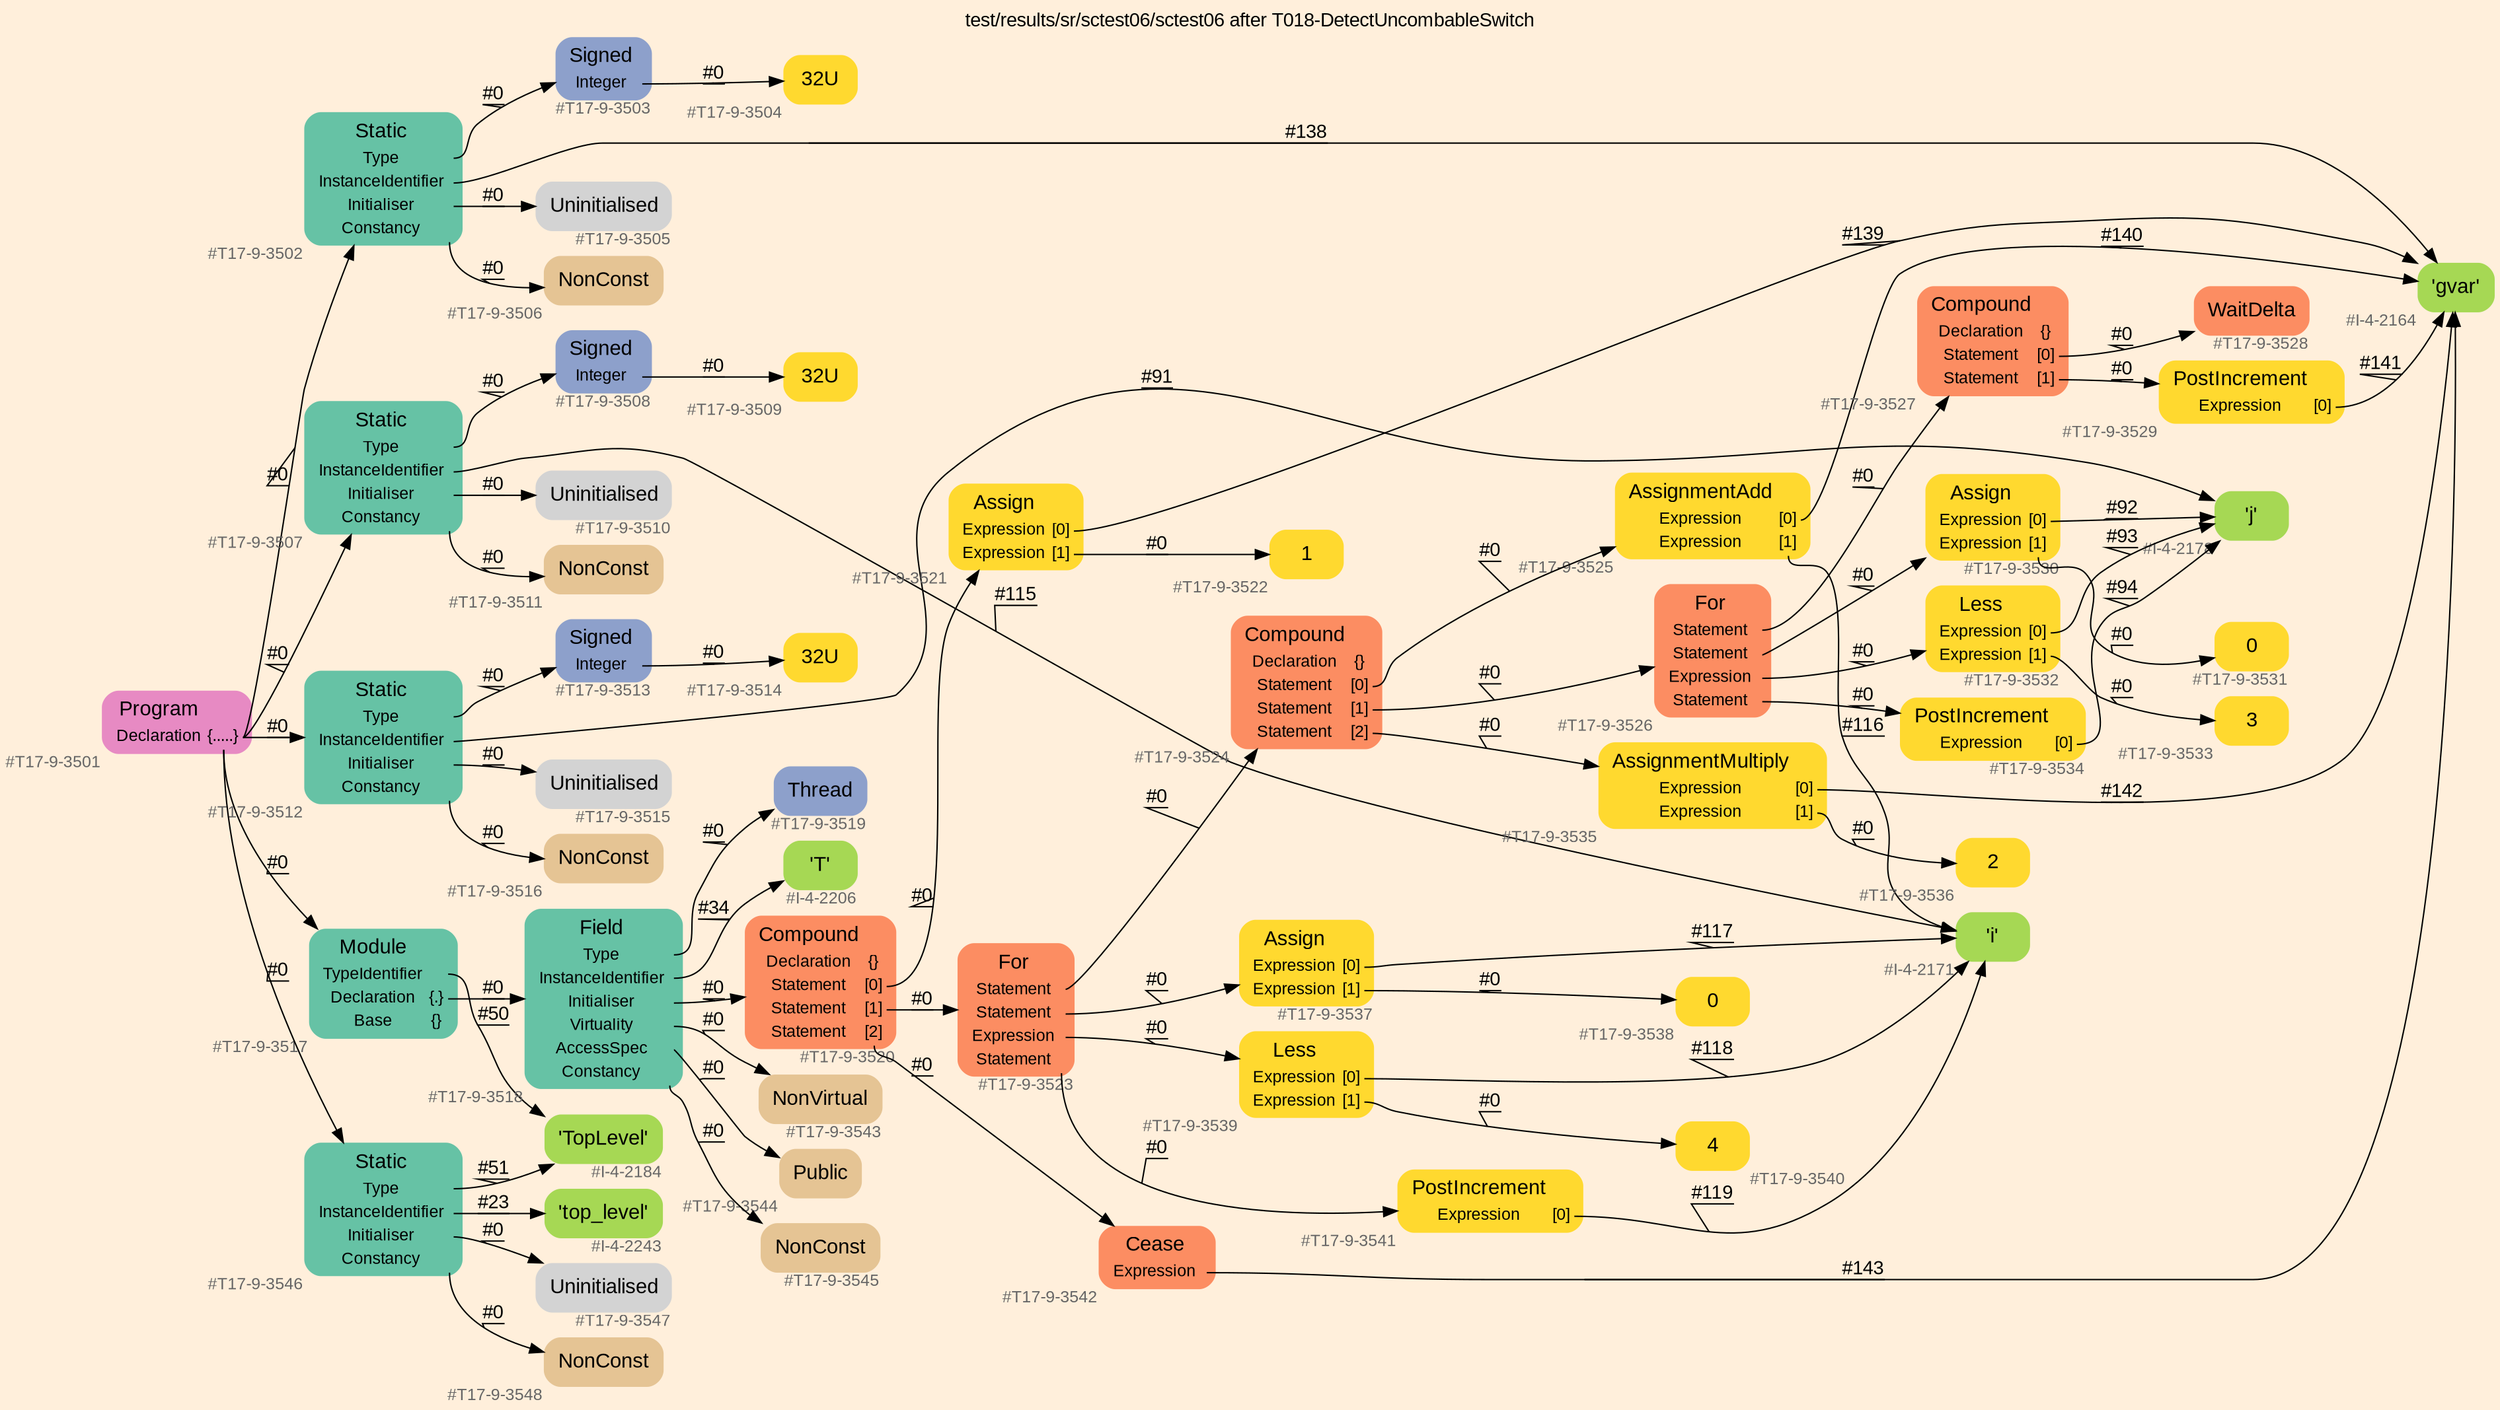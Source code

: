 digraph "test/results/sr/sctest06/sctest06 after T018-DetectUncombableSwitch" {
label = "test/results/sr/sctest06/sctest06 after T018-DetectUncombableSwitch"
labelloc = t
graph [
    rankdir = "LR"
    ranksep = 0.3
    bgcolor = antiquewhite1
    color = black
    fontcolor = black
    fontname = "Arial"
];
node [
    fontname = "Arial"
];
edge [
    fontname = "Arial"
];

// -------------------- node figure --------------------
// -------- block #T17-9-3501 ----------
"#T17-9-3501" [
    fillcolor = "/set28/4"
    xlabel = "#T17-9-3501"
    fontsize = "12"
    fontcolor = grey40
    shape = "plaintext"
    label = <<TABLE BORDER="0" CELLBORDER="0" CELLSPACING="0">
     <TR><TD><FONT COLOR="black" POINT-SIZE="15">Program</FONT></TD></TR>
     <TR><TD><FONT COLOR="black" POINT-SIZE="12">Declaration</FONT></TD><TD PORT="port0"><FONT COLOR="black" POINT-SIZE="12">{.....}</FONT></TD></TR>
    </TABLE>>
    style = "rounded,filled"
];

// -------- block #T17-9-3502 ----------
"#T17-9-3502" [
    fillcolor = "/set28/1"
    xlabel = "#T17-9-3502"
    fontsize = "12"
    fontcolor = grey40
    shape = "plaintext"
    label = <<TABLE BORDER="0" CELLBORDER="0" CELLSPACING="0">
     <TR><TD><FONT COLOR="black" POINT-SIZE="15">Static</FONT></TD></TR>
     <TR><TD><FONT COLOR="black" POINT-SIZE="12">Type</FONT></TD><TD PORT="port0"></TD></TR>
     <TR><TD><FONT COLOR="black" POINT-SIZE="12">InstanceIdentifier</FONT></TD><TD PORT="port1"></TD></TR>
     <TR><TD><FONT COLOR="black" POINT-SIZE="12">Initialiser</FONT></TD><TD PORT="port2"></TD></TR>
     <TR><TD><FONT COLOR="black" POINT-SIZE="12">Constancy</FONT></TD><TD PORT="port3"></TD></TR>
    </TABLE>>
    style = "rounded,filled"
];

// -------- block #T17-9-3503 ----------
"#T17-9-3503" [
    fillcolor = "/set28/3"
    xlabel = "#T17-9-3503"
    fontsize = "12"
    fontcolor = grey40
    shape = "plaintext"
    label = <<TABLE BORDER="0" CELLBORDER="0" CELLSPACING="0">
     <TR><TD><FONT COLOR="black" POINT-SIZE="15">Signed</FONT></TD></TR>
     <TR><TD><FONT COLOR="black" POINT-SIZE="12">Integer</FONT></TD><TD PORT="port0"></TD></TR>
    </TABLE>>
    style = "rounded,filled"
];

// -------- block #T17-9-3504 ----------
"#T17-9-3504" [
    fillcolor = "/set28/6"
    xlabel = "#T17-9-3504"
    fontsize = "12"
    fontcolor = grey40
    shape = "plaintext"
    label = <<TABLE BORDER="0" CELLBORDER="0" CELLSPACING="0">
     <TR><TD><FONT COLOR="black" POINT-SIZE="15">32U</FONT></TD></TR>
    </TABLE>>
    style = "rounded,filled"
];

// -------- block #I-4-2164 ----------
"#I-4-2164" [
    fillcolor = "/set28/5"
    xlabel = "#I-4-2164"
    fontsize = "12"
    fontcolor = grey40
    shape = "plaintext"
    label = <<TABLE BORDER="0" CELLBORDER="0" CELLSPACING="0">
     <TR><TD><FONT COLOR="black" POINT-SIZE="15">'gvar'</FONT></TD></TR>
    </TABLE>>
    style = "rounded,filled"
];

// -------- block #T17-9-3505 ----------
"#T17-9-3505" [
    xlabel = "#T17-9-3505"
    fontsize = "12"
    fontcolor = grey40
    shape = "plaintext"
    label = <<TABLE BORDER="0" CELLBORDER="0" CELLSPACING="0">
     <TR><TD><FONT COLOR="black" POINT-SIZE="15">Uninitialised</FONT></TD></TR>
    </TABLE>>
    style = "rounded,filled"
];

// -------- block #T17-9-3506 ----------
"#T17-9-3506" [
    fillcolor = "/set28/7"
    xlabel = "#T17-9-3506"
    fontsize = "12"
    fontcolor = grey40
    shape = "plaintext"
    label = <<TABLE BORDER="0" CELLBORDER="0" CELLSPACING="0">
     <TR><TD><FONT COLOR="black" POINT-SIZE="15">NonConst</FONT></TD></TR>
    </TABLE>>
    style = "rounded,filled"
];

// -------- block #T17-9-3507 ----------
"#T17-9-3507" [
    fillcolor = "/set28/1"
    xlabel = "#T17-9-3507"
    fontsize = "12"
    fontcolor = grey40
    shape = "plaintext"
    label = <<TABLE BORDER="0" CELLBORDER="0" CELLSPACING="0">
     <TR><TD><FONT COLOR="black" POINT-SIZE="15">Static</FONT></TD></TR>
     <TR><TD><FONT COLOR="black" POINT-SIZE="12">Type</FONT></TD><TD PORT="port0"></TD></TR>
     <TR><TD><FONT COLOR="black" POINT-SIZE="12">InstanceIdentifier</FONT></TD><TD PORT="port1"></TD></TR>
     <TR><TD><FONT COLOR="black" POINT-SIZE="12">Initialiser</FONT></TD><TD PORT="port2"></TD></TR>
     <TR><TD><FONT COLOR="black" POINT-SIZE="12">Constancy</FONT></TD><TD PORT="port3"></TD></TR>
    </TABLE>>
    style = "rounded,filled"
];

// -------- block #T17-9-3508 ----------
"#T17-9-3508" [
    fillcolor = "/set28/3"
    xlabel = "#T17-9-3508"
    fontsize = "12"
    fontcolor = grey40
    shape = "plaintext"
    label = <<TABLE BORDER="0" CELLBORDER="0" CELLSPACING="0">
     <TR><TD><FONT COLOR="black" POINT-SIZE="15">Signed</FONT></TD></TR>
     <TR><TD><FONT COLOR="black" POINT-SIZE="12">Integer</FONT></TD><TD PORT="port0"></TD></TR>
    </TABLE>>
    style = "rounded,filled"
];

// -------- block #T17-9-3509 ----------
"#T17-9-3509" [
    fillcolor = "/set28/6"
    xlabel = "#T17-9-3509"
    fontsize = "12"
    fontcolor = grey40
    shape = "plaintext"
    label = <<TABLE BORDER="0" CELLBORDER="0" CELLSPACING="0">
     <TR><TD><FONT COLOR="black" POINT-SIZE="15">32U</FONT></TD></TR>
    </TABLE>>
    style = "rounded,filled"
];

// -------- block #I-4-2171 ----------
"#I-4-2171" [
    fillcolor = "/set28/5"
    xlabel = "#I-4-2171"
    fontsize = "12"
    fontcolor = grey40
    shape = "plaintext"
    label = <<TABLE BORDER="0" CELLBORDER="0" CELLSPACING="0">
     <TR><TD><FONT COLOR="black" POINT-SIZE="15">'i'</FONT></TD></TR>
    </TABLE>>
    style = "rounded,filled"
];

// -------- block #T17-9-3510 ----------
"#T17-9-3510" [
    xlabel = "#T17-9-3510"
    fontsize = "12"
    fontcolor = grey40
    shape = "plaintext"
    label = <<TABLE BORDER="0" CELLBORDER="0" CELLSPACING="0">
     <TR><TD><FONT COLOR="black" POINT-SIZE="15">Uninitialised</FONT></TD></TR>
    </TABLE>>
    style = "rounded,filled"
];

// -------- block #T17-9-3511 ----------
"#T17-9-3511" [
    fillcolor = "/set28/7"
    xlabel = "#T17-9-3511"
    fontsize = "12"
    fontcolor = grey40
    shape = "plaintext"
    label = <<TABLE BORDER="0" CELLBORDER="0" CELLSPACING="0">
     <TR><TD><FONT COLOR="black" POINT-SIZE="15">NonConst</FONT></TD></TR>
    </TABLE>>
    style = "rounded,filled"
];

// -------- block #T17-9-3512 ----------
"#T17-9-3512" [
    fillcolor = "/set28/1"
    xlabel = "#T17-9-3512"
    fontsize = "12"
    fontcolor = grey40
    shape = "plaintext"
    label = <<TABLE BORDER="0" CELLBORDER="0" CELLSPACING="0">
     <TR><TD><FONT COLOR="black" POINT-SIZE="15">Static</FONT></TD></TR>
     <TR><TD><FONT COLOR="black" POINT-SIZE="12">Type</FONT></TD><TD PORT="port0"></TD></TR>
     <TR><TD><FONT COLOR="black" POINT-SIZE="12">InstanceIdentifier</FONT></TD><TD PORT="port1"></TD></TR>
     <TR><TD><FONT COLOR="black" POINT-SIZE="12">Initialiser</FONT></TD><TD PORT="port2"></TD></TR>
     <TR><TD><FONT COLOR="black" POINT-SIZE="12">Constancy</FONT></TD><TD PORT="port3"></TD></TR>
    </TABLE>>
    style = "rounded,filled"
];

// -------- block #T17-9-3513 ----------
"#T17-9-3513" [
    fillcolor = "/set28/3"
    xlabel = "#T17-9-3513"
    fontsize = "12"
    fontcolor = grey40
    shape = "plaintext"
    label = <<TABLE BORDER="0" CELLBORDER="0" CELLSPACING="0">
     <TR><TD><FONT COLOR="black" POINT-SIZE="15">Signed</FONT></TD></TR>
     <TR><TD><FONT COLOR="black" POINT-SIZE="12">Integer</FONT></TD><TD PORT="port0"></TD></TR>
    </TABLE>>
    style = "rounded,filled"
];

// -------- block #T17-9-3514 ----------
"#T17-9-3514" [
    fillcolor = "/set28/6"
    xlabel = "#T17-9-3514"
    fontsize = "12"
    fontcolor = grey40
    shape = "plaintext"
    label = <<TABLE BORDER="0" CELLBORDER="0" CELLSPACING="0">
     <TR><TD><FONT COLOR="black" POINT-SIZE="15">32U</FONT></TD></TR>
    </TABLE>>
    style = "rounded,filled"
];

// -------- block #I-4-2178 ----------
"#I-4-2178" [
    fillcolor = "/set28/5"
    xlabel = "#I-4-2178"
    fontsize = "12"
    fontcolor = grey40
    shape = "plaintext"
    label = <<TABLE BORDER="0" CELLBORDER="0" CELLSPACING="0">
     <TR><TD><FONT COLOR="black" POINT-SIZE="15">'j'</FONT></TD></TR>
    </TABLE>>
    style = "rounded,filled"
];

// -------- block #T17-9-3515 ----------
"#T17-9-3515" [
    xlabel = "#T17-9-3515"
    fontsize = "12"
    fontcolor = grey40
    shape = "plaintext"
    label = <<TABLE BORDER="0" CELLBORDER="0" CELLSPACING="0">
     <TR><TD><FONT COLOR="black" POINT-SIZE="15">Uninitialised</FONT></TD></TR>
    </TABLE>>
    style = "rounded,filled"
];

// -------- block #T17-9-3516 ----------
"#T17-9-3516" [
    fillcolor = "/set28/7"
    xlabel = "#T17-9-3516"
    fontsize = "12"
    fontcolor = grey40
    shape = "plaintext"
    label = <<TABLE BORDER="0" CELLBORDER="0" CELLSPACING="0">
     <TR><TD><FONT COLOR="black" POINT-SIZE="15">NonConst</FONT></TD></TR>
    </TABLE>>
    style = "rounded,filled"
];

// -------- block #T17-9-3517 ----------
"#T17-9-3517" [
    fillcolor = "/set28/1"
    xlabel = "#T17-9-3517"
    fontsize = "12"
    fontcolor = grey40
    shape = "plaintext"
    label = <<TABLE BORDER="0" CELLBORDER="0" CELLSPACING="0">
     <TR><TD><FONT COLOR="black" POINT-SIZE="15">Module</FONT></TD></TR>
     <TR><TD><FONT COLOR="black" POINT-SIZE="12">TypeIdentifier</FONT></TD><TD PORT="port0"></TD></TR>
     <TR><TD><FONT COLOR="black" POINT-SIZE="12">Declaration</FONT></TD><TD PORT="port1"><FONT COLOR="black" POINT-SIZE="12">{.}</FONT></TD></TR>
     <TR><TD><FONT COLOR="black" POINT-SIZE="12">Base</FONT></TD><TD PORT="port2"><FONT COLOR="black" POINT-SIZE="12">{}</FONT></TD></TR>
    </TABLE>>
    style = "rounded,filled"
];

// -------- block #I-4-2184 ----------
"#I-4-2184" [
    fillcolor = "/set28/5"
    xlabel = "#I-4-2184"
    fontsize = "12"
    fontcolor = grey40
    shape = "plaintext"
    label = <<TABLE BORDER="0" CELLBORDER="0" CELLSPACING="0">
     <TR><TD><FONT COLOR="black" POINT-SIZE="15">'TopLevel'</FONT></TD></TR>
    </TABLE>>
    style = "rounded,filled"
];

// -------- block #T17-9-3518 ----------
"#T17-9-3518" [
    fillcolor = "/set28/1"
    xlabel = "#T17-9-3518"
    fontsize = "12"
    fontcolor = grey40
    shape = "plaintext"
    label = <<TABLE BORDER="0" CELLBORDER="0" CELLSPACING="0">
     <TR><TD><FONT COLOR="black" POINT-SIZE="15">Field</FONT></TD></TR>
     <TR><TD><FONT COLOR="black" POINT-SIZE="12">Type</FONT></TD><TD PORT="port0"></TD></TR>
     <TR><TD><FONT COLOR="black" POINT-SIZE="12">InstanceIdentifier</FONT></TD><TD PORT="port1"></TD></TR>
     <TR><TD><FONT COLOR="black" POINT-SIZE="12">Initialiser</FONT></TD><TD PORT="port2"></TD></TR>
     <TR><TD><FONT COLOR="black" POINT-SIZE="12">Virtuality</FONT></TD><TD PORT="port3"></TD></TR>
     <TR><TD><FONT COLOR="black" POINT-SIZE="12">AccessSpec</FONT></TD><TD PORT="port4"></TD></TR>
     <TR><TD><FONT COLOR="black" POINT-SIZE="12">Constancy</FONT></TD><TD PORT="port5"></TD></TR>
    </TABLE>>
    style = "rounded,filled"
];

// -------- block #T17-9-3519 ----------
"#T17-9-3519" [
    fillcolor = "/set28/3"
    xlabel = "#T17-9-3519"
    fontsize = "12"
    fontcolor = grey40
    shape = "plaintext"
    label = <<TABLE BORDER="0" CELLBORDER="0" CELLSPACING="0">
     <TR><TD><FONT COLOR="black" POINT-SIZE="15">Thread</FONT></TD></TR>
    </TABLE>>
    style = "rounded,filled"
];

// -------- block #I-4-2206 ----------
"#I-4-2206" [
    fillcolor = "/set28/5"
    xlabel = "#I-4-2206"
    fontsize = "12"
    fontcolor = grey40
    shape = "plaintext"
    label = <<TABLE BORDER="0" CELLBORDER="0" CELLSPACING="0">
     <TR><TD><FONT COLOR="black" POINT-SIZE="15">'T'</FONT></TD></TR>
    </TABLE>>
    style = "rounded,filled"
];

// -------- block #T17-9-3520 ----------
"#T17-9-3520" [
    fillcolor = "/set28/2"
    xlabel = "#T17-9-3520"
    fontsize = "12"
    fontcolor = grey40
    shape = "plaintext"
    label = <<TABLE BORDER="0" CELLBORDER="0" CELLSPACING="0">
     <TR><TD><FONT COLOR="black" POINT-SIZE="15">Compound</FONT></TD></TR>
     <TR><TD><FONT COLOR="black" POINT-SIZE="12">Declaration</FONT></TD><TD PORT="port0"><FONT COLOR="black" POINT-SIZE="12">{}</FONT></TD></TR>
     <TR><TD><FONT COLOR="black" POINT-SIZE="12">Statement</FONT></TD><TD PORT="port1"><FONT COLOR="black" POINT-SIZE="12">[0]</FONT></TD></TR>
     <TR><TD><FONT COLOR="black" POINT-SIZE="12">Statement</FONT></TD><TD PORT="port2"><FONT COLOR="black" POINT-SIZE="12">[1]</FONT></TD></TR>
     <TR><TD><FONT COLOR="black" POINT-SIZE="12">Statement</FONT></TD><TD PORT="port3"><FONT COLOR="black" POINT-SIZE="12">[2]</FONT></TD></TR>
    </TABLE>>
    style = "rounded,filled"
];

// -------- block #T17-9-3521 ----------
"#T17-9-3521" [
    fillcolor = "/set28/6"
    xlabel = "#T17-9-3521"
    fontsize = "12"
    fontcolor = grey40
    shape = "plaintext"
    label = <<TABLE BORDER="0" CELLBORDER="0" CELLSPACING="0">
     <TR><TD><FONT COLOR="black" POINT-SIZE="15">Assign</FONT></TD></TR>
     <TR><TD><FONT COLOR="black" POINT-SIZE="12">Expression</FONT></TD><TD PORT="port0"><FONT COLOR="black" POINT-SIZE="12">[0]</FONT></TD></TR>
     <TR><TD><FONT COLOR="black" POINT-SIZE="12">Expression</FONT></TD><TD PORT="port1"><FONT COLOR="black" POINT-SIZE="12">[1]</FONT></TD></TR>
    </TABLE>>
    style = "rounded,filled"
];

// -------- block #T17-9-3522 ----------
"#T17-9-3522" [
    fillcolor = "/set28/6"
    xlabel = "#T17-9-3522"
    fontsize = "12"
    fontcolor = grey40
    shape = "plaintext"
    label = <<TABLE BORDER="0" CELLBORDER="0" CELLSPACING="0">
     <TR><TD><FONT COLOR="black" POINT-SIZE="15">1</FONT></TD></TR>
    </TABLE>>
    style = "rounded,filled"
];

// -------- block #T17-9-3523 ----------
"#T17-9-3523" [
    fillcolor = "/set28/2"
    xlabel = "#T17-9-3523"
    fontsize = "12"
    fontcolor = grey40
    shape = "plaintext"
    label = <<TABLE BORDER="0" CELLBORDER="0" CELLSPACING="0">
     <TR><TD><FONT COLOR="black" POINT-SIZE="15">For</FONT></TD></TR>
     <TR><TD><FONT COLOR="black" POINT-SIZE="12">Statement</FONT></TD><TD PORT="port0"></TD></TR>
     <TR><TD><FONT COLOR="black" POINT-SIZE="12">Statement</FONT></TD><TD PORT="port1"></TD></TR>
     <TR><TD><FONT COLOR="black" POINT-SIZE="12">Expression</FONT></TD><TD PORT="port2"></TD></TR>
     <TR><TD><FONT COLOR="black" POINT-SIZE="12">Statement</FONT></TD><TD PORT="port3"></TD></TR>
    </TABLE>>
    style = "rounded,filled"
];

// -------- block #T17-9-3524 ----------
"#T17-9-3524" [
    fillcolor = "/set28/2"
    xlabel = "#T17-9-3524"
    fontsize = "12"
    fontcolor = grey40
    shape = "plaintext"
    label = <<TABLE BORDER="0" CELLBORDER="0" CELLSPACING="0">
     <TR><TD><FONT COLOR="black" POINT-SIZE="15">Compound</FONT></TD></TR>
     <TR><TD><FONT COLOR="black" POINT-SIZE="12">Declaration</FONT></TD><TD PORT="port0"><FONT COLOR="black" POINT-SIZE="12">{}</FONT></TD></TR>
     <TR><TD><FONT COLOR="black" POINT-SIZE="12">Statement</FONT></TD><TD PORT="port1"><FONT COLOR="black" POINT-SIZE="12">[0]</FONT></TD></TR>
     <TR><TD><FONT COLOR="black" POINT-SIZE="12">Statement</FONT></TD><TD PORT="port2"><FONT COLOR="black" POINT-SIZE="12">[1]</FONT></TD></TR>
     <TR><TD><FONT COLOR="black" POINT-SIZE="12">Statement</FONT></TD><TD PORT="port3"><FONT COLOR="black" POINT-SIZE="12">[2]</FONT></TD></TR>
    </TABLE>>
    style = "rounded,filled"
];

// -------- block #T17-9-3525 ----------
"#T17-9-3525" [
    fillcolor = "/set28/6"
    xlabel = "#T17-9-3525"
    fontsize = "12"
    fontcolor = grey40
    shape = "plaintext"
    label = <<TABLE BORDER="0" CELLBORDER="0" CELLSPACING="0">
     <TR><TD><FONT COLOR="black" POINT-SIZE="15">AssignmentAdd</FONT></TD></TR>
     <TR><TD><FONT COLOR="black" POINT-SIZE="12">Expression</FONT></TD><TD PORT="port0"><FONT COLOR="black" POINT-SIZE="12">[0]</FONT></TD></TR>
     <TR><TD><FONT COLOR="black" POINT-SIZE="12">Expression</FONT></TD><TD PORT="port1"><FONT COLOR="black" POINT-SIZE="12">[1]</FONT></TD></TR>
    </TABLE>>
    style = "rounded,filled"
];

// -------- block #T17-9-3526 ----------
"#T17-9-3526" [
    fillcolor = "/set28/2"
    xlabel = "#T17-9-3526"
    fontsize = "12"
    fontcolor = grey40
    shape = "plaintext"
    label = <<TABLE BORDER="0" CELLBORDER="0" CELLSPACING="0">
     <TR><TD><FONT COLOR="black" POINT-SIZE="15">For</FONT></TD></TR>
     <TR><TD><FONT COLOR="black" POINT-SIZE="12">Statement</FONT></TD><TD PORT="port0"></TD></TR>
     <TR><TD><FONT COLOR="black" POINT-SIZE="12">Statement</FONT></TD><TD PORT="port1"></TD></TR>
     <TR><TD><FONT COLOR="black" POINT-SIZE="12">Expression</FONT></TD><TD PORT="port2"></TD></TR>
     <TR><TD><FONT COLOR="black" POINT-SIZE="12">Statement</FONT></TD><TD PORT="port3"></TD></TR>
    </TABLE>>
    style = "rounded,filled"
];

// -------- block #T17-9-3527 ----------
"#T17-9-3527" [
    fillcolor = "/set28/2"
    xlabel = "#T17-9-3527"
    fontsize = "12"
    fontcolor = grey40
    shape = "plaintext"
    label = <<TABLE BORDER="0" CELLBORDER="0" CELLSPACING="0">
     <TR><TD><FONT COLOR="black" POINT-SIZE="15">Compound</FONT></TD></TR>
     <TR><TD><FONT COLOR="black" POINT-SIZE="12">Declaration</FONT></TD><TD PORT="port0"><FONT COLOR="black" POINT-SIZE="12">{}</FONT></TD></TR>
     <TR><TD><FONT COLOR="black" POINT-SIZE="12">Statement</FONT></TD><TD PORT="port1"><FONT COLOR="black" POINT-SIZE="12">[0]</FONT></TD></TR>
     <TR><TD><FONT COLOR="black" POINT-SIZE="12">Statement</FONT></TD><TD PORT="port2"><FONT COLOR="black" POINT-SIZE="12">[1]</FONT></TD></TR>
    </TABLE>>
    style = "rounded,filled"
];

// -------- block #T17-9-3528 ----------
"#T17-9-3528" [
    fillcolor = "/set28/2"
    xlabel = "#T17-9-3528"
    fontsize = "12"
    fontcolor = grey40
    shape = "plaintext"
    label = <<TABLE BORDER="0" CELLBORDER="0" CELLSPACING="0">
     <TR><TD><FONT COLOR="black" POINT-SIZE="15">WaitDelta</FONT></TD></TR>
    </TABLE>>
    style = "rounded,filled"
];

// -------- block #T17-9-3529 ----------
"#T17-9-3529" [
    fillcolor = "/set28/6"
    xlabel = "#T17-9-3529"
    fontsize = "12"
    fontcolor = grey40
    shape = "plaintext"
    label = <<TABLE BORDER="0" CELLBORDER="0" CELLSPACING="0">
     <TR><TD><FONT COLOR="black" POINT-SIZE="15">PostIncrement</FONT></TD></TR>
     <TR><TD><FONT COLOR="black" POINT-SIZE="12">Expression</FONT></TD><TD PORT="port0"><FONT COLOR="black" POINT-SIZE="12">[0]</FONT></TD></TR>
    </TABLE>>
    style = "rounded,filled"
];

// -------- block #T17-9-3530 ----------
"#T17-9-3530" [
    fillcolor = "/set28/6"
    xlabel = "#T17-9-3530"
    fontsize = "12"
    fontcolor = grey40
    shape = "plaintext"
    label = <<TABLE BORDER="0" CELLBORDER="0" CELLSPACING="0">
     <TR><TD><FONT COLOR="black" POINT-SIZE="15">Assign</FONT></TD></TR>
     <TR><TD><FONT COLOR="black" POINT-SIZE="12">Expression</FONT></TD><TD PORT="port0"><FONT COLOR="black" POINT-SIZE="12">[0]</FONT></TD></TR>
     <TR><TD><FONT COLOR="black" POINT-SIZE="12">Expression</FONT></TD><TD PORT="port1"><FONT COLOR="black" POINT-SIZE="12">[1]</FONT></TD></TR>
    </TABLE>>
    style = "rounded,filled"
];

// -------- block #T17-9-3531 ----------
"#T17-9-3531" [
    fillcolor = "/set28/6"
    xlabel = "#T17-9-3531"
    fontsize = "12"
    fontcolor = grey40
    shape = "plaintext"
    label = <<TABLE BORDER="0" CELLBORDER="0" CELLSPACING="0">
     <TR><TD><FONT COLOR="black" POINT-SIZE="15">0</FONT></TD></TR>
    </TABLE>>
    style = "rounded,filled"
];

// -------- block #T17-9-3532 ----------
"#T17-9-3532" [
    fillcolor = "/set28/6"
    xlabel = "#T17-9-3532"
    fontsize = "12"
    fontcolor = grey40
    shape = "plaintext"
    label = <<TABLE BORDER="0" CELLBORDER="0" CELLSPACING="0">
     <TR><TD><FONT COLOR="black" POINT-SIZE="15">Less</FONT></TD></TR>
     <TR><TD><FONT COLOR="black" POINT-SIZE="12">Expression</FONT></TD><TD PORT="port0"><FONT COLOR="black" POINT-SIZE="12">[0]</FONT></TD></TR>
     <TR><TD><FONT COLOR="black" POINT-SIZE="12">Expression</FONT></TD><TD PORT="port1"><FONT COLOR="black" POINT-SIZE="12">[1]</FONT></TD></TR>
    </TABLE>>
    style = "rounded,filled"
];

// -------- block #T17-9-3533 ----------
"#T17-9-3533" [
    fillcolor = "/set28/6"
    xlabel = "#T17-9-3533"
    fontsize = "12"
    fontcolor = grey40
    shape = "plaintext"
    label = <<TABLE BORDER="0" CELLBORDER="0" CELLSPACING="0">
     <TR><TD><FONT COLOR="black" POINT-SIZE="15">3</FONT></TD></TR>
    </TABLE>>
    style = "rounded,filled"
];

// -------- block #T17-9-3534 ----------
"#T17-9-3534" [
    fillcolor = "/set28/6"
    xlabel = "#T17-9-3534"
    fontsize = "12"
    fontcolor = grey40
    shape = "plaintext"
    label = <<TABLE BORDER="0" CELLBORDER="0" CELLSPACING="0">
     <TR><TD><FONT COLOR="black" POINT-SIZE="15">PostIncrement</FONT></TD></TR>
     <TR><TD><FONT COLOR="black" POINT-SIZE="12">Expression</FONT></TD><TD PORT="port0"><FONT COLOR="black" POINT-SIZE="12">[0]</FONT></TD></TR>
    </TABLE>>
    style = "rounded,filled"
];

// -------- block #T17-9-3535 ----------
"#T17-9-3535" [
    fillcolor = "/set28/6"
    xlabel = "#T17-9-3535"
    fontsize = "12"
    fontcolor = grey40
    shape = "plaintext"
    label = <<TABLE BORDER="0" CELLBORDER="0" CELLSPACING="0">
     <TR><TD><FONT COLOR="black" POINT-SIZE="15">AssignmentMultiply</FONT></TD></TR>
     <TR><TD><FONT COLOR="black" POINT-SIZE="12">Expression</FONT></TD><TD PORT="port0"><FONT COLOR="black" POINT-SIZE="12">[0]</FONT></TD></TR>
     <TR><TD><FONT COLOR="black" POINT-SIZE="12">Expression</FONT></TD><TD PORT="port1"><FONT COLOR="black" POINT-SIZE="12">[1]</FONT></TD></TR>
    </TABLE>>
    style = "rounded,filled"
];

// -------- block #T17-9-3536 ----------
"#T17-9-3536" [
    fillcolor = "/set28/6"
    xlabel = "#T17-9-3536"
    fontsize = "12"
    fontcolor = grey40
    shape = "plaintext"
    label = <<TABLE BORDER="0" CELLBORDER="0" CELLSPACING="0">
     <TR><TD><FONT COLOR="black" POINT-SIZE="15">2</FONT></TD></TR>
    </TABLE>>
    style = "rounded,filled"
];

// -------- block #T17-9-3537 ----------
"#T17-9-3537" [
    fillcolor = "/set28/6"
    xlabel = "#T17-9-3537"
    fontsize = "12"
    fontcolor = grey40
    shape = "plaintext"
    label = <<TABLE BORDER="0" CELLBORDER="0" CELLSPACING="0">
     <TR><TD><FONT COLOR="black" POINT-SIZE="15">Assign</FONT></TD></TR>
     <TR><TD><FONT COLOR="black" POINT-SIZE="12">Expression</FONT></TD><TD PORT="port0"><FONT COLOR="black" POINT-SIZE="12">[0]</FONT></TD></TR>
     <TR><TD><FONT COLOR="black" POINT-SIZE="12">Expression</FONT></TD><TD PORT="port1"><FONT COLOR="black" POINT-SIZE="12">[1]</FONT></TD></TR>
    </TABLE>>
    style = "rounded,filled"
];

// -------- block #T17-9-3538 ----------
"#T17-9-3538" [
    fillcolor = "/set28/6"
    xlabel = "#T17-9-3538"
    fontsize = "12"
    fontcolor = grey40
    shape = "plaintext"
    label = <<TABLE BORDER="0" CELLBORDER="0" CELLSPACING="0">
     <TR><TD><FONT COLOR="black" POINT-SIZE="15">0</FONT></TD></TR>
    </TABLE>>
    style = "rounded,filled"
];

// -------- block #T17-9-3539 ----------
"#T17-9-3539" [
    fillcolor = "/set28/6"
    xlabel = "#T17-9-3539"
    fontsize = "12"
    fontcolor = grey40
    shape = "plaintext"
    label = <<TABLE BORDER="0" CELLBORDER="0" CELLSPACING="0">
     <TR><TD><FONT COLOR="black" POINT-SIZE="15">Less</FONT></TD></TR>
     <TR><TD><FONT COLOR="black" POINT-SIZE="12">Expression</FONT></TD><TD PORT="port0"><FONT COLOR="black" POINT-SIZE="12">[0]</FONT></TD></TR>
     <TR><TD><FONT COLOR="black" POINT-SIZE="12">Expression</FONT></TD><TD PORT="port1"><FONT COLOR="black" POINT-SIZE="12">[1]</FONT></TD></TR>
    </TABLE>>
    style = "rounded,filled"
];

// -------- block #T17-9-3540 ----------
"#T17-9-3540" [
    fillcolor = "/set28/6"
    xlabel = "#T17-9-3540"
    fontsize = "12"
    fontcolor = grey40
    shape = "plaintext"
    label = <<TABLE BORDER="0" CELLBORDER="0" CELLSPACING="0">
     <TR><TD><FONT COLOR="black" POINT-SIZE="15">4</FONT></TD></TR>
    </TABLE>>
    style = "rounded,filled"
];

// -------- block #T17-9-3541 ----------
"#T17-9-3541" [
    fillcolor = "/set28/6"
    xlabel = "#T17-9-3541"
    fontsize = "12"
    fontcolor = grey40
    shape = "plaintext"
    label = <<TABLE BORDER="0" CELLBORDER="0" CELLSPACING="0">
     <TR><TD><FONT COLOR="black" POINT-SIZE="15">PostIncrement</FONT></TD></TR>
     <TR><TD><FONT COLOR="black" POINT-SIZE="12">Expression</FONT></TD><TD PORT="port0"><FONT COLOR="black" POINT-SIZE="12">[0]</FONT></TD></TR>
    </TABLE>>
    style = "rounded,filled"
];

// -------- block #T17-9-3542 ----------
"#T17-9-3542" [
    fillcolor = "/set28/2"
    xlabel = "#T17-9-3542"
    fontsize = "12"
    fontcolor = grey40
    shape = "plaintext"
    label = <<TABLE BORDER="0" CELLBORDER="0" CELLSPACING="0">
     <TR><TD><FONT COLOR="black" POINT-SIZE="15">Cease</FONT></TD></TR>
     <TR><TD><FONT COLOR="black" POINT-SIZE="12">Expression</FONT></TD><TD PORT="port0"></TD></TR>
    </TABLE>>
    style = "rounded,filled"
];

// -------- block #T17-9-3543 ----------
"#T17-9-3543" [
    fillcolor = "/set28/7"
    xlabel = "#T17-9-3543"
    fontsize = "12"
    fontcolor = grey40
    shape = "plaintext"
    label = <<TABLE BORDER="0" CELLBORDER="0" CELLSPACING="0">
     <TR><TD><FONT COLOR="black" POINT-SIZE="15">NonVirtual</FONT></TD></TR>
    </TABLE>>
    style = "rounded,filled"
];

// -------- block #T17-9-3544 ----------
"#T17-9-3544" [
    fillcolor = "/set28/7"
    xlabel = "#T17-9-3544"
    fontsize = "12"
    fontcolor = grey40
    shape = "plaintext"
    label = <<TABLE BORDER="0" CELLBORDER="0" CELLSPACING="0">
     <TR><TD><FONT COLOR="black" POINT-SIZE="15">Public</FONT></TD></TR>
    </TABLE>>
    style = "rounded,filled"
];

// -------- block #T17-9-3545 ----------
"#T17-9-3545" [
    fillcolor = "/set28/7"
    xlabel = "#T17-9-3545"
    fontsize = "12"
    fontcolor = grey40
    shape = "plaintext"
    label = <<TABLE BORDER="0" CELLBORDER="0" CELLSPACING="0">
     <TR><TD><FONT COLOR="black" POINT-SIZE="15">NonConst</FONT></TD></TR>
    </TABLE>>
    style = "rounded,filled"
];

// -------- block #T17-9-3546 ----------
"#T17-9-3546" [
    fillcolor = "/set28/1"
    xlabel = "#T17-9-3546"
    fontsize = "12"
    fontcolor = grey40
    shape = "plaintext"
    label = <<TABLE BORDER="0" CELLBORDER="0" CELLSPACING="0">
     <TR><TD><FONT COLOR="black" POINT-SIZE="15">Static</FONT></TD></TR>
     <TR><TD><FONT COLOR="black" POINT-SIZE="12">Type</FONT></TD><TD PORT="port0"></TD></TR>
     <TR><TD><FONT COLOR="black" POINT-SIZE="12">InstanceIdentifier</FONT></TD><TD PORT="port1"></TD></TR>
     <TR><TD><FONT COLOR="black" POINT-SIZE="12">Initialiser</FONT></TD><TD PORT="port2"></TD></TR>
     <TR><TD><FONT COLOR="black" POINT-SIZE="12">Constancy</FONT></TD><TD PORT="port3"></TD></TR>
    </TABLE>>
    style = "rounded,filled"
];

// -------- block #I-4-2243 ----------
"#I-4-2243" [
    fillcolor = "/set28/5"
    xlabel = "#I-4-2243"
    fontsize = "12"
    fontcolor = grey40
    shape = "plaintext"
    label = <<TABLE BORDER="0" CELLBORDER="0" CELLSPACING="0">
     <TR><TD><FONT COLOR="black" POINT-SIZE="15">'top_level'</FONT></TD></TR>
    </TABLE>>
    style = "rounded,filled"
];

// -------- block #T17-9-3547 ----------
"#T17-9-3547" [
    xlabel = "#T17-9-3547"
    fontsize = "12"
    fontcolor = grey40
    shape = "plaintext"
    label = <<TABLE BORDER="0" CELLBORDER="0" CELLSPACING="0">
     <TR><TD><FONT COLOR="black" POINT-SIZE="15">Uninitialised</FONT></TD></TR>
    </TABLE>>
    style = "rounded,filled"
];

// -------- block #T17-9-3548 ----------
"#T17-9-3548" [
    fillcolor = "/set28/7"
    xlabel = "#T17-9-3548"
    fontsize = "12"
    fontcolor = grey40
    shape = "plaintext"
    label = <<TABLE BORDER="0" CELLBORDER="0" CELLSPACING="0">
     <TR><TD><FONT COLOR="black" POINT-SIZE="15">NonConst</FONT></TD></TR>
    </TABLE>>
    style = "rounded,filled"
];

"#T17-9-3501":port0 -> "#T17-9-3502" [
    label = "#0"
    decorate = true
    color = black
    fontcolor = black
];

"#T17-9-3501":port0 -> "#T17-9-3507" [
    label = "#0"
    decorate = true
    color = black
    fontcolor = black
];

"#T17-9-3501":port0 -> "#T17-9-3512" [
    label = "#0"
    decorate = true
    color = black
    fontcolor = black
];

"#T17-9-3501":port0 -> "#T17-9-3517" [
    label = "#0"
    decorate = true
    color = black
    fontcolor = black
];

"#T17-9-3501":port0 -> "#T17-9-3546" [
    label = "#0"
    decorate = true
    color = black
    fontcolor = black
];

"#T17-9-3502":port0 -> "#T17-9-3503" [
    label = "#0"
    decorate = true
    color = black
    fontcolor = black
];

"#T17-9-3502":port1 -> "#I-4-2164" [
    label = "#138"
    decorate = true
    color = black
    fontcolor = black
];

"#T17-9-3502":port2 -> "#T17-9-3505" [
    label = "#0"
    decorate = true
    color = black
    fontcolor = black
];

"#T17-9-3502":port3 -> "#T17-9-3506" [
    label = "#0"
    decorate = true
    color = black
    fontcolor = black
];

"#T17-9-3503":port0 -> "#T17-9-3504" [
    label = "#0"
    decorate = true
    color = black
    fontcolor = black
];

"#T17-9-3507":port0 -> "#T17-9-3508" [
    label = "#0"
    decorate = true
    color = black
    fontcolor = black
];

"#T17-9-3507":port1 -> "#I-4-2171" [
    label = "#115"
    decorate = true
    color = black
    fontcolor = black
];

"#T17-9-3507":port2 -> "#T17-9-3510" [
    label = "#0"
    decorate = true
    color = black
    fontcolor = black
];

"#T17-9-3507":port3 -> "#T17-9-3511" [
    label = "#0"
    decorate = true
    color = black
    fontcolor = black
];

"#T17-9-3508":port0 -> "#T17-9-3509" [
    label = "#0"
    decorate = true
    color = black
    fontcolor = black
];

"#T17-9-3512":port0 -> "#T17-9-3513" [
    label = "#0"
    decorate = true
    color = black
    fontcolor = black
];

"#T17-9-3512":port1 -> "#I-4-2178" [
    label = "#91"
    decorate = true
    color = black
    fontcolor = black
];

"#T17-9-3512":port2 -> "#T17-9-3515" [
    label = "#0"
    decorate = true
    color = black
    fontcolor = black
];

"#T17-9-3512":port3 -> "#T17-9-3516" [
    label = "#0"
    decorate = true
    color = black
    fontcolor = black
];

"#T17-9-3513":port0 -> "#T17-9-3514" [
    label = "#0"
    decorate = true
    color = black
    fontcolor = black
];

"#T17-9-3517":port0 -> "#I-4-2184" [
    label = "#50"
    decorate = true
    color = black
    fontcolor = black
];

"#T17-9-3517":port1 -> "#T17-9-3518" [
    label = "#0"
    decorate = true
    color = black
    fontcolor = black
];

"#T17-9-3518":port0 -> "#T17-9-3519" [
    label = "#0"
    decorate = true
    color = black
    fontcolor = black
];

"#T17-9-3518":port1 -> "#I-4-2206" [
    label = "#34"
    decorate = true
    color = black
    fontcolor = black
];

"#T17-9-3518":port2 -> "#T17-9-3520" [
    label = "#0"
    decorate = true
    color = black
    fontcolor = black
];

"#T17-9-3518":port3 -> "#T17-9-3543" [
    label = "#0"
    decorate = true
    color = black
    fontcolor = black
];

"#T17-9-3518":port4 -> "#T17-9-3544" [
    label = "#0"
    decorate = true
    color = black
    fontcolor = black
];

"#T17-9-3518":port5 -> "#T17-9-3545" [
    label = "#0"
    decorate = true
    color = black
    fontcolor = black
];

"#T17-9-3520":port1 -> "#T17-9-3521" [
    label = "#0"
    decorate = true
    color = black
    fontcolor = black
];

"#T17-9-3520":port2 -> "#T17-9-3523" [
    label = "#0"
    decorate = true
    color = black
    fontcolor = black
];

"#T17-9-3520":port3 -> "#T17-9-3542" [
    label = "#0"
    decorate = true
    color = black
    fontcolor = black
];

"#T17-9-3521":port0 -> "#I-4-2164" [
    label = "#139"
    decorate = true
    color = black
    fontcolor = black
];

"#T17-9-3521":port1 -> "#T17-9-3522" [
    label = "#0"
    decorate = true
    color = black
    fontcolor = black
];

"#T17-9-3523":port0 -> "#T17-9-3524" [
    label = "#0"
    decorate = true
    color = black
    fontcolor = black
];

"#T17-9-3523":port1 -> "#T17-9-3537" [
    label = "#0"
    decorate = true
    color = black
    fontcolor = black
];

"#T17-9-3523":port2 -> "#T17-9-3539" [
    label = "#0"
    decorate = true
    color = black
    fontcolor = black
];

"#T17-9-3523":port3 -> "#T17-9-3541" [
    label = "#0"
    decorate = true
    color = black
    fontcolor = black
];

"#T17-9-3524":port1 -> "#T17-9-3525" [
    label = "#0"
    decorate = true
    color = black
    fontcolor = black
];

"#T17-9-3524":port2 -> "#T17-9-3526" [
    label = "#0"
    decorate = true
    color = black
    fontcolor = black
];

"#T17-9-3524":port3 -> "#T17-9-3535" [
    label = "#0"
    decorate = true
    color = black
    fontcolor = black
];

"#T17-9-3525":port0 -> "#I-4-2164" [
    label = "#140"
    decorate = true
    color = black
    fontcolor = black
];

"#T17-9-3525":port1 -> "#I-4-2171" [
    label = "#116"
    decorate = true
    color = black
    fontcolor = black
];

"#T17-9-3526":port0 -> "#T17-9-3527" [
    label = "#0"
    decorate = true
    color = black
    fontcolor = black
];

"#T17-9-3526":port1 -> "#T17-9-3530" [
    label = "#0"
    decorate = true
    color = black
    fontcolor = black
];

"#T17-9-3526":port2 -> "#T17-9-3532" [
    label = "#0"
    decorate = true
    color = black
    fontcolor = black
];

"#T17-9-3526":port3 -> "#T17-9-3534" [
    label = "#0"
    decorate = true
    color = black
    fontcolor = black
];

"#T17-9-3527":port1 -> "#T17-9-3528" [
    label = "#0"
    decorate = true
    color = black
    fontcolor = black
];

"#T17-9-3527":port2 -> "#T17-9-3529" [
    label = "#0"
    decorate = true
    color = black
    fontcolor = black
];

"#T17-9-3529":port0 -> "#I-4-2164" [
    label = "#141"
    decorate = true
    color = black
    fontcolor = black
];

"#T17-9-3530":port0 -> "#I-4-2178" [
    label = "#92"
    decorate = true
    color = black
    fontcolor = black
];

"#T17-9-3530":port1 -> "#T17-9-3531" [
    label = "#0"
    decorate = true
    color = black
    fontcolor = black
];

"#T17-9-3532":port0 -> "#I-4-2178" [
    label = "#93"
    decorate = true
    color = black
    fontcolor = black
];

"#T17-9-3532":port1 -> "#T17-9-3533" [
    label = "#0"
    decorate = true
    color = black
    fontcolor = black
];

"#T17-9-3534":port0 -> "#I-4-2178" [
    label = "#94"
    decorate = true
    color = black
    fontcolor = black
];

"#T17-9-3535":port0 -> "#I-4-2164" [
    label = "#142"
    decorate = true
    color = black
    fontcolor = black
];

"#T17-9-3535":port1 -> "#T17-9-3536" [
    label = "#0"
    decorate = true
    color = black
    fontcolor = black
];

"#T17-9-3537":port0 -> "#I-4-2171" [
    label = "#117"
    decorate = true
    color = black
    fontcolor = black
];

"#T17-9-3537":port1 -> "#T17-9-3538" [
    label = "#0"
    decorate = true
    color = black
    fontcolor = black
];

"#T17-9-3539":port0 -> "#I-4-2171" [
    label = "#118"
    decorate = true
    color = black
    fontcolor = black
];

"#T17-9-3539":port1 -> "#T17-9-3540" [
    label = "#0"
    decorate = true
    color = black
    fontcolor = black
];

"#T17-9-3541":port0 -> "#I-4-2171" [
    label = "#119"
    decorate = true
    color = black
    fontcolor = black
];

"#T17-9-3542":port0 -> "#I-4-2164" [
    label = "#143"
    decorate = true
    color = black
    fontcolor = black
];

"#T17-9-3546":port0 -> "#I-4-2184" [
    label = "#51"
    decorate = true
    color = black
    fontcolor = black
];

"#T17-9-3546":port1 -> "#I-4-2243" [
    label = "#23"
    decorate = true
    color = black
    fontcolor = black
];

"#T17-9-3546":port2 -> "#T17-9-3547" [
    label = "#0"
    decorate = true
    color = black
    fontcolor = black
];

"#T17-9-3546":port3 -> "#T17-9-3548" [
    label = "#0"
    decorate = true
    color = black
    fontcolor = black
];


}
